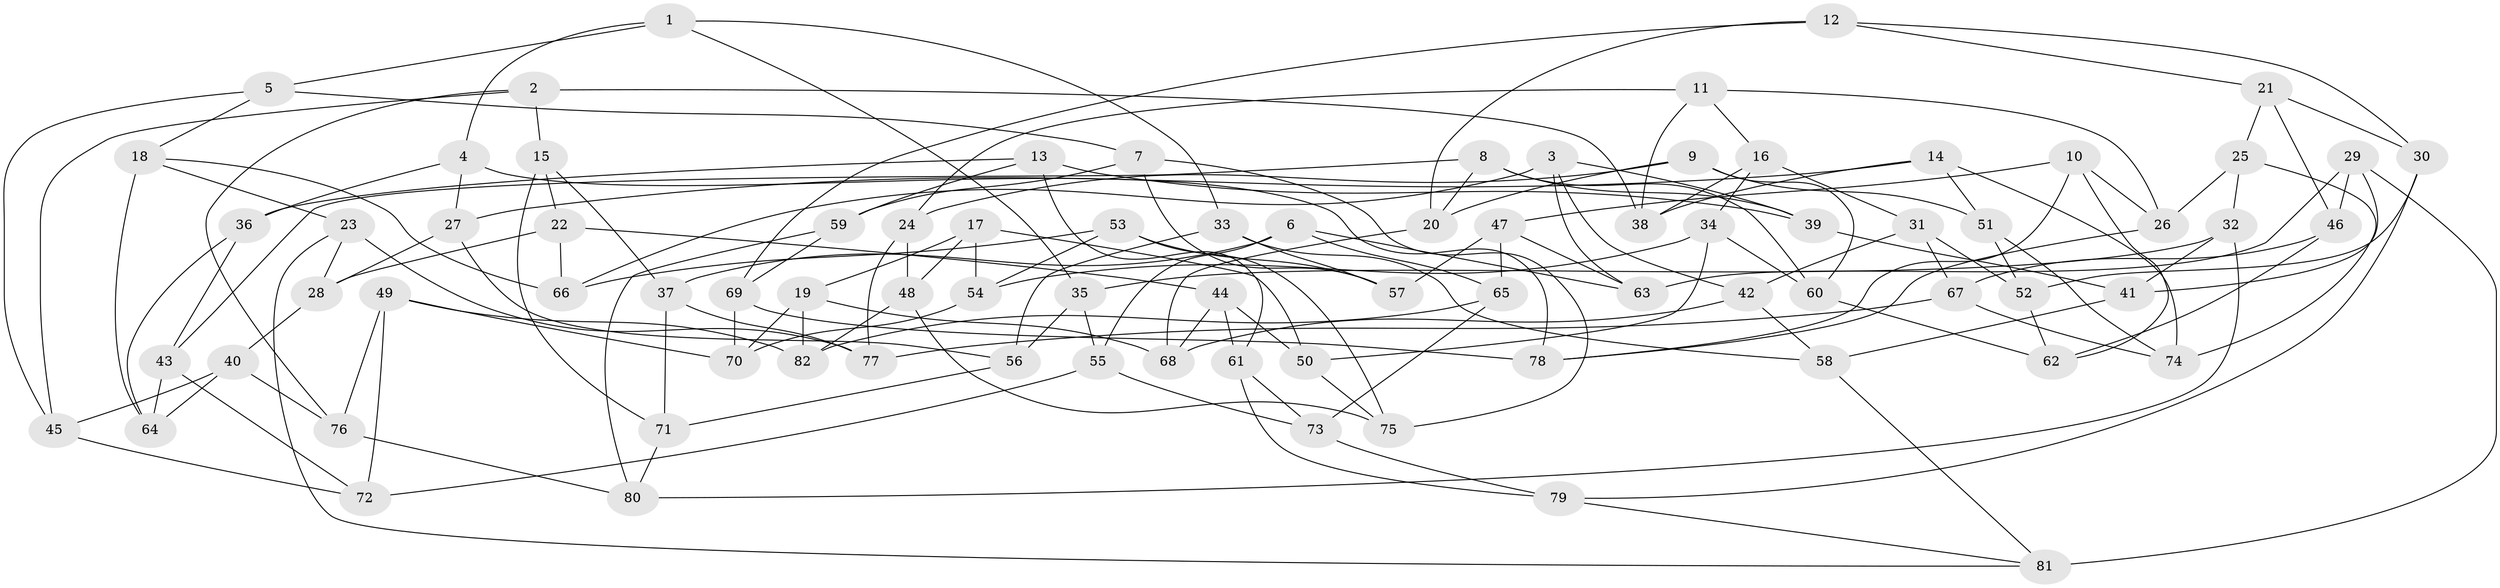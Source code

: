 // Generated by graph-tools (version 1.1) at 2025/38/03/09/25 02:38:18]
// undirected, 82 vertices, 164 edges
graph export_dot {
graph [start="1"]
  node [color=gray90,style=filled];
  1;
  2;
  3;
  4;
  5;
  6;
  7;
  8;
  9;
  10;
  11;
  12;
  13;
  14;
  15;
  16;
  17;
  18;
  19;
  20;
  21;
  22;
  23;
  24;
  25;
  26;
  27;
  28;
  29;
  30;
  31;
  32;
  33;
  34;
  35;
  36;
  37;
  38;
  39;
  40;
  41;
  42;
  43;
  44;
  45;
  46;
  47;
  48;
  49;
  50;
  51;
  52;
  53;
  54;
  55;
  56;
  57;
  58;
  59;
  60;
  61;
  62;
  63;
  64;
  65;
  66;
  67;
  68;
  69;
  70;
  71;
  72;
  73;
  74;
  75;
  76;
  77;
  78;
  79;
  80;
  81;
  82;
  1 -- 4;
  1 -- 35;
  1 -- 5;
  1 -- 33;
  2 -- 15;
  2 -- 45;
  2 -- 38;
  2 -- 76;
  3 -- 39;
  3 -- 63;
  3 -- 42;
  3 -- 66;
  4 -- 78;
  4 -- 27;
  4 -- 36;
  5 -- 45;
  5 -- 18;
  5 -- 7;
  6 -- 65;
  6 -- 37;
  6 -- 55;
  6 -- 63;
  7 -- 59;
  7 -- 75;
  7 -- 57;
  8 -- 60;
  8 -- 20;
  8 -- 39;
  8 -- 43;
  9 -- 24;
  9 -- 51;
  9 -- 60;
  9 -- 20;
  10 -- 26;
  10 -- 47;
  10 -- 62;
  10 -- 78;
  11 -- 26;
  11 -- 24;
  11 -- 38;
  11 -- 16;
  12 -- 21;
  12 -- 20;
  12 -- 69;
  12 -- 30;
  13 -- 59;
  13 -- 61;
  13 -- 36;
  13 -- 39;
  14 -- 51;
  14 -- 38;
  14 -- 74;
  14 -- 27;
  15 -- 71;
  15 -- 37;
  15 -- 22;
  16 -- 34;
  16 -- 38;
  16 -- 31;
  17 -- 50;
  17 -- 54;
  17 -- 48;
  17 -- 19;
  18 -- 64;
  18 -- 66;
  18 -- 23;
  19 -- 82;
  19 -- 70;
  19 -- 68;
  20 -- 68;
  21 -- 25;
  21 -- 46;
  21 -- 30;
  22 -- 66;
  22 -- 28;
  22 -- 44;
  23 -- 81;
  23 -- 28;
  23 -- 77;
  24 -- 77;
  24 -- 48;
  25 -- 74;
  25 -- 32;
  25 -- 26;
  26 -- 78;
  27 -- 56;
  27 -- 28;
  28 -- 40;
  29 -- 46;
  29 -- 63;
  29 -- 41;
  29 -- 81;
  30 -- 52;
  30 -- 79;
  31 -- 42;
  31 -- 67;
  31 -- 52;
  32 -- 35;
  32 -- 41;
  32 -- 80;
  33 -- 58;
  33 -- 57;
  33 -- 56;
  34 -- 60;
  34 -- 50;
  34 -- 54;
  35 -- 56;
  35 -- 55;
  36 -- 64;
  36 -- 43;
  37 -- 71;
  37 -- 77;
  39 -- 41;
  40 -- 45;
  40 -- 64;
  40 -- 76;
  41 -- 58;
  42 -- 58;
  42 -- 68;
  43 -- 72;
  43 -- 64;
  44 -- 50;
  44 -- 61;
  44 -- 68;
  45 -- 72;
  46 -- 67;
  46 -- 62;
  47 -- 65;
  47 -- 57;
  47 -- 63;
  48 -- 82;
  48 -- 75;
  49 -- 70;
  49 -- 72;
  49 -- 76;
  49 -- 82;
  50 -- 75;
  51 -- 52;
  51 -- 74;
  52 -- 62;
  53 -- 75;
  53 -- 57;
  53 -- 54;
  53 -- 66;
  54 -- 70;
  55 -- 73;
  55 -- 72;
  56 -- 71;
  58 -- 81;
  59 -- 69;
  59 -- 80;
  60 -- 62;
  61 -- 79;
  61 -- 73;
  65 -- 73;
  65 -- 82;
  67 -- 77;
  67 -- 74;
  69 -- 70;
  69 -- 78;
  71 -- 80;
  73 -- 79;
  76 -- 80;
  79 -- 81;
}
